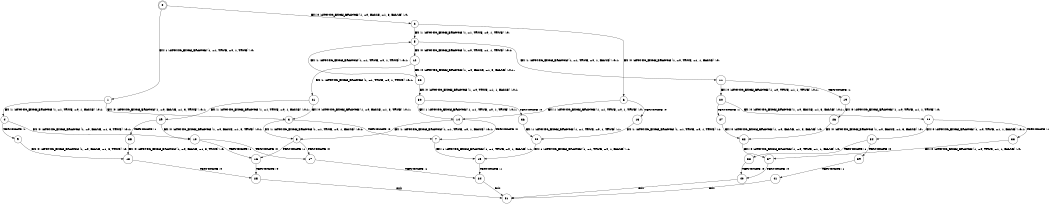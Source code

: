 digraph BCG {
size = "7, 10.5";
center = TRUE;
node [shape = circle];
0 [peripheries = 2];
0 -> 1 [label = "EX !1 !ATOMIC_EXCH_BRANCH (1, +1, TRUE, +0, 1, TRUE) !:0:"];
0 -> 2 [label = "EX !0 !ATOMIC_EXCH_BRANCH (1, +0, FALSE, +1, 3, FALSE) !:0:"];
1 -> 3 [label = "EX !0 !ATOMIC_EXCH_BRANCH (1, +0, FALSE, +1, 3, TRUE) !:0:1:"];
1 -> 4 [label = "EX !1 !ATOMIC_EXCH_BRANCH (1, +1, TRUE, +0, 1, FALSE) !:0:1:"];
2 -> 5 [label = "EX !1 !ATOMIC_EXCH_BRANCH (1, +1, TRUE, +0, 1, TRUE) !:0:"];
2 -> 6 [label = "EX !0 !ATOMIC_EXCH_BRANCH (1, +0, TRUE, +1, 1, FALSE) !:0:"];
3 -> 7 [label = "TERMINATE !0"];
3 -> 8 [label = "EX !1 !ATOMIC_EXCH_BRANCH (1, +1, TRUE, +0, 1, FALSE) !:0:1:"];
4 -> 9 [label = "TERMINATE !1"];
4 -> 10 [label = "EX !0 !ATOMIC_EXCH_BRANCH (1, +0, FALSE, +1, 3, TRUE) !:0:1:"];
5 -> 11 [label = "EX !1 !ATOMIC_EXCH_BRANCH (1, +1, TRUE, +0, 1, FALSE) !:0:1:"];
5 -> 12 [label = "EX !0 !ATOMIC_EXCH_BRANCH (1, +0, TRUE, +1, 1, TRUE) !:0:1:"];
6 -> 13 [label = "TERMINATE !0"];
6 -> 14 [label = "EX !1 !ATOMIC_EXCH_BRANCH (1, +1, TRUE, +0, 1, TRUE) !:0:"];
7 -> 15 [label = "EX !1 !ATOMIC_EXCH_BRANCH (1, +1, TRUE, +0, 1, FALSE) !:1:"];
8 -> 16 [label = "TERMINATE !1"];
8 -> 17 [label = "TERMINATE !0"];
9 -> 18 [label = "EX !0 !ATOMIC_EXCH_BRANCH (1, +0, FALSE, +1, 3, TRUE) !:0:"];
10 -> 16 [label = "TERMINATE !1"];
10 -> 17 [label = "TERMINATE !0"];
11 -> 19 [label = "TERMINATE !1"];
11 -> 20 [label = "EX !0 !ATOMIC_EXCH_BRANCH (1, +0, TRUE, +1, 1, TRUE) !:0:1:"];
12 -> 21 [label = "EX !1 !ATOMIC_EXCH_BRANCH (1, +1, TRUE, +0, 1, TRUE) !:0:1:"];
12 -> 22 [label = "EX !0 !ATOMIC_EXCH_BRANCH (1, +0, FALSE, +1, 3, FALSE) !:0:1:"];
13 -> 23 [label = "EX !1 !ATOMIC_EXCH_BRANCH (1, +1, TRUE, +0, 1, TRUE) !:1:"];
14 -> 7 [label = "TERMINATE !0"];
14 -> 8 [label = "EX !1 !ATOMIC_EXCH_BRANCH (1, +1, TRUE, +0, 1, FALSE) !:0:1:"];
15 -> 24 [label = "TERMINATE !1"];
16 -> 25 [label = "TERMINATE !0"];
17 -> 24 [label = "TERMINATE !1"];
18 -> 25 [label = "TERMINATE !0"];
19 -> 26 [label = "EX !0 !ATOMIC_EXCH_BRANCH (1, +0, TRUE, +1, 1, TRUE) !:0:"];
20 -> 27 [label = "TERMINATE !1"];
20 -> 28 [label = "EX !0 !ATOMIC_EXCH_BRANCH (1, +0, FALSE, +1, 3, FALSE) !:0:1:"];
21 -> 29 [label = "EX !1 !ATOMIC_EXCH_BRANCH (1, +1, TRUE, +0, 1, FALSE) !:0:1:"];
21 -> 3 [label = "EX !0 !ATOMIC_EXCH_BRANCH (1, +0, FALSE, +1, 3, TRUE) !:0:1:"];
22 -> 5 [label = "EX !1 !ATOMIC_EXCH_BRANCH (1, +1, TRUE, +0, 1, TRUE) !:0:1:"];
22 -> 30 [label = "EX !0 !ATOMIC_EXCH_BRANCH (1, +0, TRUE, +1, 1, FALSE) !:0:1:"];
23 -> 15 [label = "EX !1 !ATOMIC_EXCH_BRANCH (1, +1, TRUE, +0, 1, FALSE) !:1:"];
24 -> 31 [label = "exit"];
25 -> 31 [label = "exit"];
26 -> 32 [label = "EX !0 !ATOMIC_EXCH_BRANCH (1, +0, FALSE, +1, 3, FALSE) !:0:"];
27 -> 32 [label = "EX !0 !ATOMIC_EXCH_BRANCH (1, +0, FALSE, +1, 3, FALSE) !:0:"];
28 -> 33 [label = "TERMINATE !1"];
28 -> 34 [label = "EX !0 !ATOMIC_EXCH_BRANCH (1, +0, TRUE, +1, 1, FALSE) !:0:1:"];
29 -> 35 [label = "TERMINATE !1"];
29 -> 10 [label = "EX !0 !ATOMIC_EXCH_BRANCH (1, +0, FALSE, +1, 3, TRUE) !:0:1:"];
30 -> 36 [label = "TERMINATE !0"];
30 -> 14 [label = "EX !1 !ATOMIC_EXCH_BRANCH (1, +1, TRUE, +0, 1, TRUE) !:0:1:"];
32 -> 37 [label = "EX !0 !ATOMIC_EXCH_BRANCH (1, +0, TRUE, +1, 1, FALSE) !:0:"];
33 -> 37 [label = "EX !0 !ATOMIC_EXCH_BRANCH (1, +0, TRUE, +1, 1, FALSE) !:0:"];
34 -> 38 [label = "TERMINATE !1"];
34 -> 39 [label = "TERMINATE !0"];
35 -> 18 [label = "EX !0 !ATOMIC_EXCH_BRANCH (1, +0, FALSE, +1, 3, TRUE) !:0:"];
36 -> 23 [label = "EX !1 !ATOMIC_EXCH_BRANCH (1, +1, TRUE, +0, 1, TRUE) !:1:"];
37 -> 40 [label = "TERMINATE !0"];
38 -> 40 [label = "TERMINATE !0"];
39 -> 41 [label = "TERMINATE !1"];
40 -> 31 [label = "exit"];
41 -> 31 [label = "exit"];
}
